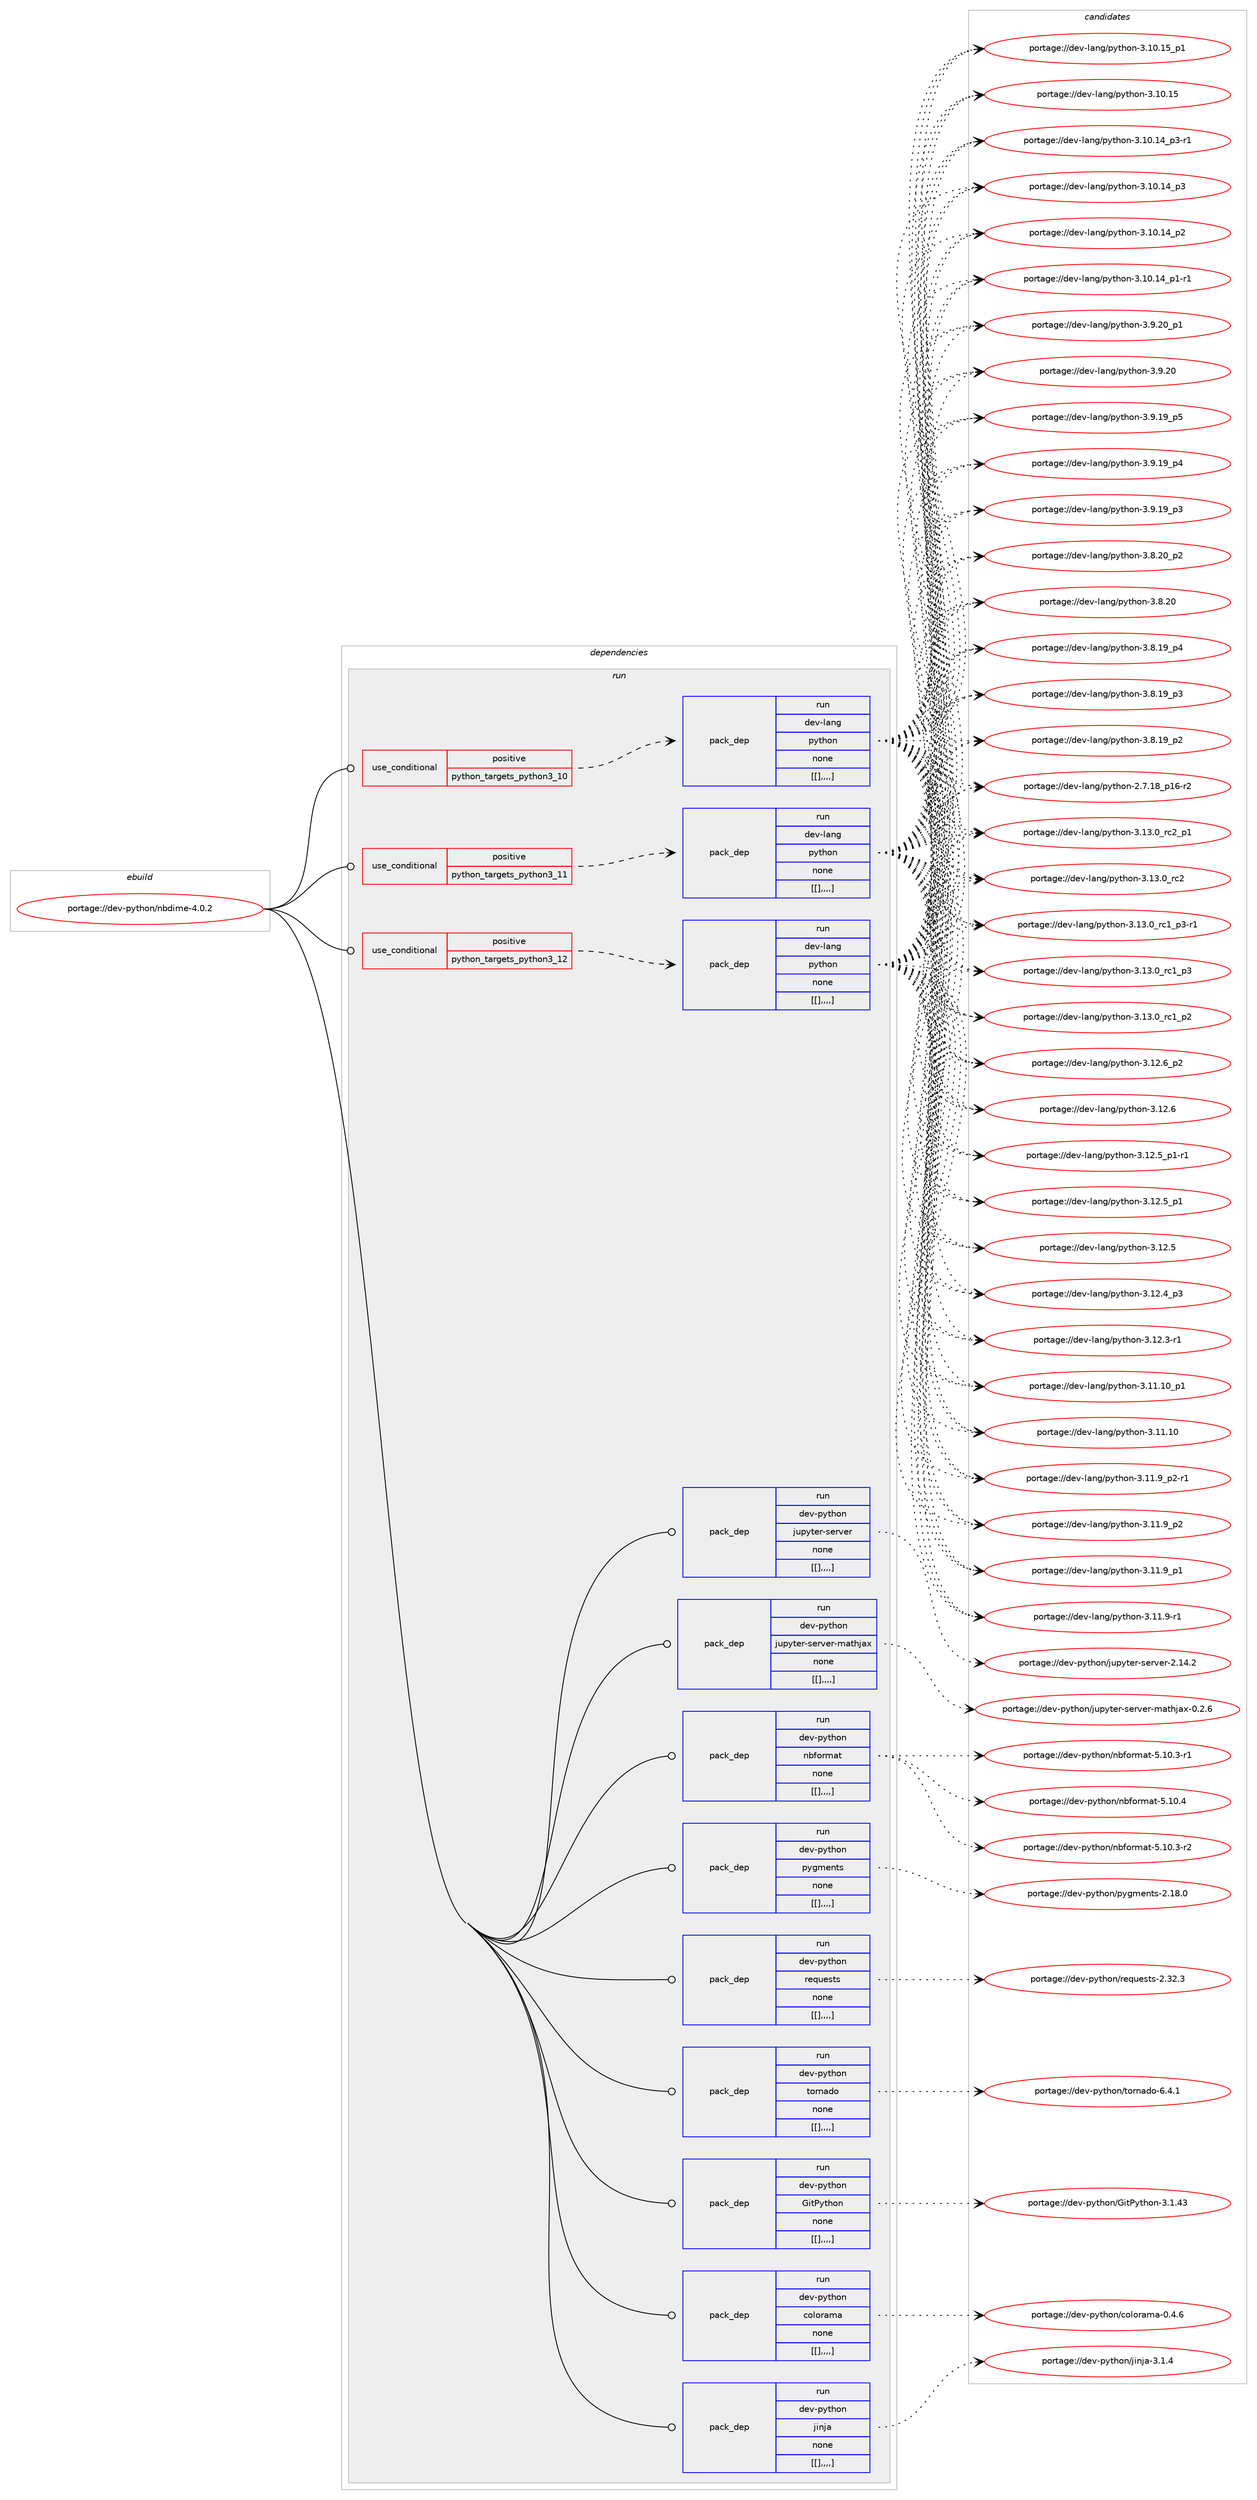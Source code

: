 digraph prolog {

# *************
# Graph options
# *************

newrank=true;
concentrate=true;
compound=true;
graph [rankdir=LR,fontname=Helvetica,fontsize=10,ranksep=1.5];#, ranksep=2.5, nodesep=0.2];
edge  [arrowhead=vee];
node  [fontname=Helvetica,fontsize=10];

# **********
# The ebuild
# **********

subgraph cluster_leftcol {
color=gray;
label=<<i>ebuild</i>>;
id [label="portage://dev-python/nbdime-4.0.2", color=red, width=4, href="../dev-python/nbdime-4.0.2.svg"];
}

# ****************
# The dependencies
# ****************

subgraph cluster_midcol {
color=gray;
label=<<i>dependencies</i>>;
subgraph cluster_compile {
fillcolor="#eeeeee";
style=filled;
label=<<i>compile</i>>;
}
subgraph cluster_compileandrun {
fillcolor="#eeeeee";
style=filled;
label=<<i>compile and run</i>>;
}
subgraph cluster_run {
fillcolor="#eeeeee";
style=filled;
label=<<i>run</i>>;
subgraph cond36439 {
dependency154372 [label=<<TABLE BORDER="0" CELLBORDER="1" CELLSPACING="0" CELLPADDING="4"><TR><TD ROWSPAN="3" CELLPADDING="10">use_conditional</TD></TR><TR><TD>positive</TD></TR><TR><TD>python_targets_python3_10</TD></TR></TABLE>>, shape=none, color=red];
subgraph pack116719 {
dependency154373 [label=<<TABLE BORDER="0" CELLBORDER="1" CELLSPACING="0" CELLPADDING="4" WIDTH="220"><TR><TD ROWSPAN="6" CELLPADDING="30">pack_dep</TD></TR><TR><TD WIDTH="110">run</TD></TR><TR><TD>dev-lang</TD></TR><TR><TD>python</TD></TR><TR><TD>none</TD></TR><TR><TD>[[],,,,]</TD></TR></TABLE>>, shape=none, color=blue];
}
dependency154372:e -> dependency154373:w [weight=20,style="dashed",arrowhead="vee"];
}
id:e -> dependency154372:w [weight=20,style="solid",arrowhead="odot"];
subgraph cond36440 {
dependency154374 [label=<<TABLE BORDER="0" CELLBORDER="1" CELLSPACING="0" CELLPADDING="4"><TR><TD ROWSPAN="3" CELLPADDING="10">use_conditional</TD></TR><TR><TD>positive</TD></TR><TR><TD>python_targets_python3_11</TD></TR></TABLE>>, shape=none, color=red];
subgraph pack116720 {
dependency154375 [label=<<TABLE BORDER="0" CELLBORDER="1" CELLSPACING="0" CELLPADDING="4" WIDTH="220"><TR><TD ROWSPAN="6" CELLPADDING="30">pack_dep</TD></TR><TR><TD WIDTH="110">run</TD></TR><TR><TD>dev-lang</TD></TR><TR><TD>python</TD></TR><TR><TD>none</TD></TR><TR><TD>[[],,,,]</TD></TR></TABLE>>, shape=none, color=blue];
}
dependency154374:e -> dependency154375:w [weight=20,style="dashed",arrowhead="vee"];
}
id:e -> dependency154374:w [weight=20,style="solid",arrowhead="odot"];
subgraph cond36441 {
dependency154376 [label=<<TABLE BORDER="0" CELLBORDER="1" CELLSPACING="0" CELLPADDING="4"><TR><TD ROWSPAN="3" CELLPADDING="10">use_conditional</TD></TR><TR><TD>positive</TD></TR><TR><TD>python_targets_python3_12</TD></TR></TABLE>>, shape=none, color=red];
subgraph pack116721 {
dependency154377 [label=<<TABLE BORDER="0" CELLBORDER="1" CELLSPACING="0" CELLPADDING="4" WIDTH="220"><TR><TD ROWSPAN="6" CELLPADDING="30">pack_dep</TD></TR><TR><TD WIDTH="110">run</TD></TR><TR><TD>dev-lang</TD></TR><TR><TD>python</TD></TR><TR><TD>none</TD></TR><TR><TD>[[],,,,]</TD></TR></TABLE>>, shape=none, color=blue];
}
dependency154376:e -> dependency154377:w [weight=20,style="dashed",arrowhead="vee"];
}
id:e -> dependency154376:w [weight=20,style="solid",arrowhead="odot"];
subgraph pack116722 {
dependency154378 [label=<<TABLE BORDER="0" CELLBORDER="1" CELLSPACING="0" CELLPADDING="4" WIDTH="220"><TR><TD ROWSPAN="6" CELLPADDING="30">pack_dep</TD></TR><TR><TD WIDTH="110">run</TD></TR><TR><TD>dev-python</TD></TR><TR><TD>GitPython</TD></TR><TR><TD>none</TD></TR><TR><TD>[[],,,,]</TD></TR></TABLE>>, shape=none, color=blue];
}
id:e -> dependency154378:w [weight=20,style="solid",arrowhead="odot"];
subgraph pack116723 {
dependency154379 [label=<<TABLE BORDER="0" CELLBORDER="1" CELLSPACING="0" CELLPADDING="4" WIDTH="220"><TR><TD ROWSPAN="6" CELLPADDING="30">pack_dep</TD></TR><TR><TD WIDTH="110">run</TD></TR><TR><TD>dev-python</TD></TR><TR><TD>colorama</TD></TR><TR><TD>none</TD></TR><TR><TD>[[],,,,]</TD></TR></TABLE>>, shape=none, color=blue];
}
id:e -> dependency154379:w [weight=20,style="solid",arrowhead="odot"];
subgraph pack116724 {
dependency154380 [label=<<TABLE BORDER="0" CELLBORDER="1" CELLSPACING="0" CELLPADDING="4" WIDTH="220"><TR><TD ROWSPAN="6" CELLPADDING="30">pack_dep</TD></TR><TR><TD WIDTH="110">run</TD></TR><TR><TD>dev-python</TD></TR><TR><TD>jinja</TD></TR><TR><TD>none</TD></TR><TR><TD>[[],,,,]</TD></TR></TABLE>>, shape=none, color=blue];
}
id:e -> dependency154380:w [weight=20,style="solid",arrowhead="odot"];
subgraph pack116725 {
dependency154381 [label=<<TABLE BORDER="0" CELLBORDER="1" CELLSPACING="0" CELLPADDING="4" WIDTH="220"><TR><TD ROWSPAN="6" CELLPADDING="30">pack_dep</TD></TR><TR><TD WIDTH="110">run</TD></TR><TR><TD>dev-python</TD></TR><TR><TD>jupyter-server</TD></TR><TR><TD>none</TD></TR><TR><TD>[[],,,,]</TD></TR></TABLE>>, shape=none, color=blue];
}
id:e -> dependency154381:w [weight=20,style="solid",arrowhead="odot"];
subgraph pack116726 {
dependency154382 [label=<<TABLE BORDER="0" CELLBORDER="1" CELLSPACING="0" CELLPADDING="4" WIDTH="220"><TR><TD ROWSPAN="6" CELLPADDING="30">pack_dep</TD></TR><TR><TD WIDTH="110">run</TD></TR><TR><TD>dev-python</TD></TR><TR><TD>jupyter-server-mathjax</TD></TR><TR><TD>none</TD></TR><TR><TD>[[],,,,]</TD></TR></TABLE>>, shape=none, color=blue];
}
id:e -> dependency154382:w [weight=20,style="solid",arrowhead="odot"];
subgraph pack116727 {
dependency154383 [label=<<TABLE BORDER="0" CELLBORDER="1" CELLSPACING="0" CELLPADDING="4" WIDTH="220"><TR><TD ROWSPAN="6" CELLPADDING="30">pack_dep</TD></TR><TR><TD WIDTH="110">run</TD></TR><TR><TD>dev-python</TD></TR><TR><TD>nbformat</TD></TR><TR><TD>none</TD></TR><TR><TD>[[],,,,]</TD></TR></TABLE>>, shape=none, color=blue];
}
id:e -> dependency154383:w [weight=20,style="solid",arrowhead="odot"];
subgraph pack116728 {
dependency154384 [label=<<TABLE BORDER="0" CELLBORDER="1" CELLSPACING="0" CELLPADDING="4" WIDTH="220"><TR><TD ROWSPAN="6" CELLPADDING="30">pack_dep</TD></TR><TR><TD WIDTH="110">run</TD></TR><TR><TD>dev-python</TD></TR><TR><TD>pygments</TD></TR><TR><TD>none</TD></TR><TR><TD>[[],,,,]</TD></TR></TABLE>>, shape=none, color=blue];
}
id:e -> dependency154384:w [weight=20,style="solid",arrowhead="odot"];
subgraph pack116729 {
dependency154385 [label=<<TABLE BORDER="0" CELLBORDER="1" CELLSPACING="0" CELLPADDING="4" WIDTH="220"><TR><TD ROWSPAN="6" CELLPADDING="30">pack_dep</TD></TR><TR><TD WIDTH="110">run</TD></TR><TR><TD>dev-python</TD></TR><TR><TD>requests</TD></TR><TR><TD>none</TD></TR><TR><TD>[[],,,,]</TD></TR></TABLE>>, shape=none, color=blue];
}
id:e -> dependency154385:w [weight=20,style="solid",arrowhead="odot"];
subgraph pack116730 {
dependency154386 [label=<<TABLE BORDER="0" CELLBORDER="1" CELLSPACING="0" CELLPADDING="4" WIDTH="220"><TR><TD ROWSPAN="6" CELLPADDING="30">pack_dep</TD></TR><TR><TD WIDTH="110">run</TD></TR><TR><TD>dev-python</TD></TR><TR><TD>tornado</TD></TR><TR><TD>none</TD></TR><TR><TD>[[],,,,]</TD></TR></TABLE>>, shape=none, color=blue];
}
id:e -> dependency154386:w [weight=20,style="solid",arrowhead="odot"];
}
}

# **************
# The candidates
# **************

subgraph cluster_choices {
rank=same;
color=gray;
label=<<i>candidates</i>>;

subgraph choice116719 {
color=black;
nodesep=1;
choice100101118451089711010347112121116104111110455146495146489511499509511249 [label="portage://dev-lang/python-3.13.0_rc2_p1", color=red, width=4,href="../dev-lang/python-3.13.0_rc2_p1.svg"];
choice10010111845108971101034711212111610411111045514649514648951149950 [label="portage://dev-lang/python-3.13.0_rc2", color=red, width=4,href="../dev-lang/python-3.13.0_rc2.svg"];
choice1001011184510897110103471121211161041111104551464951464895114994995112514511449 [label="portage://dev-lang/python-3.13.0_rc1_p3-r1", color=red, width=4,href="../dev-lang/python-3.13.0_rc1_p3-r1.svg"];
choice100101118451089711010347112121116104111110455146495146489511499499511251 [label="portage://dev-lang/python-3.13.0_rc1_p3", color=red, width=4,href="../dev-lang/python-3.13.0_rc1_p3.svg"];
choice100101118451089711010347112121116104111110455146495146489511499499511250 [label="portage://dev-lang/python-3.13.0_rc1_p2", color=red, width=4,href="../dev-lang/python-3.13.0_rc1_p2.svg"];
choice100101118451089711010347112121116104111110455146495046549511250 [label="portage://dev-lang/python-3.12.6_p2", color=red, width=4,href="../dev-lang/python-3.12.6_p2.svg"];
choice10010111845108971101034711212111610411111045514649504654 [label="portage://dev-lang/python-3.12.6", color=red, width=4,href="../dev-lang/python-3.12.6.svg"];
choice1001011184510897110103471121211161041111104551464950465395112494511449 [label="portage://dev-lang/python-3.12.5_p1-r1", color=red, width=4,href="../dev-lang/python-3.12.5_p1-r1.svg"];
choice100101118451089711010347112121116104111110455146495046539511249 [label="portage://dev-lang/python-3.12.5_p1", color=red, width=4,href="../dev-lang/python-3.12.5_p1.svg"];
choice10010111845108971101034711212111610411111045514649504653 [label="portage://dev-lang/python-3.12.5", color=red, width=4,href="../dev-lang/python-3.12.5.svg"];
choice100101118451089711010347112121116104111110455146495046529511251 [label="portage://dev-lang/python-3.12.4_p3", color=red, width=4,href="../dev-lang/python-3.12.4_p3.svg"];
choice100101118451089711010347112121116104111110455146495046514511449 [label="portage://dev-lang/python-3.12.3-r1", color=red, width=4,href="../dev-lang/python-3.12.3-r1.svg"];
choice10010111845108971101034711212111610411111045514649494649489511249 [label="portage://dev-lang/python-3.11.10_p1", color=red, width=4,href="../dev-lang/python-3.11.10_p1.svg"];
choice1001011184510897110103471121211161041111104551464949464948 [label="portage://dev-lang/python-3.11.10", color=red, width=4,href="../dev-lang/python-3.11.10.svg"];
choice1001011184510897110103471121211161041111104551464949465795112504511449 [label="portage://dev-lang/python-3.11.9_p2-r1", color=red, width=4,href="../dev-lang/python-3.11.9_p2-r1.svg"];
choice100101118451089711010347112121116104111110455146494946579511250 [label="portage://dev-lang/python-3.11.9_p2", color=red, width=4,href="../dev-lang/python-3.11.9_p2.svg"];
choice100101118451089711010347112121116104111110455146494946579511249 [label="portage://dev-lang/python-3.11.9_p1", color=red, width=4,href="../dev-lang/python-3.11.9_p1.svg"];
choice100101118451089711010347112121116104111110455146494946574511449 [label="portage://dev-lang/python-3.11.9-r1", color=red, width=4,href="../dev-lang/python-3.11.9-r1.svg"];
choice10010111845108971101034711212111610411111045514649484649539511249 [label="portage://dev-lang/python-3.10.15_p1", color=red, width=4,href="../dev-lang/python-3.10.15_p1.svg"];
choice1001011184510897110103471121211161041111104551464948464953 [label="portage://dev-lang/python-3.10.15", color=red, width=4,href="../dev-lang/python-3.10.15.svg"];
choice100101118451089711010347112121116104111110455146494846495295112514511449 [label="portage://dev-lang/python-3.10.14_p3-r1", color=red, width=4,href="../dev-lang/python-3.10.14_p3-r1.svg"];
choice10010111845108971101034711212111610411111045514649484649529511251 [label="portage://dev-lang/python-3.10.14_p3", color=red, width=4,href="../dev-lang/python-3.10.14_p3.svg"];
choice10010111845108971101034711212111610411111045514649484649529511250 [label="portage://dev-lang/python-3.10.14_p2", color=red, width=4,href="../dev-lang/python-3.10.14_p2.svg"];
choice100101118451089711010347112121116104111110455146494846495295112494511449 [label="portage://dev-lang/python-3.10.14_p1-r1", color=red, width=4,href="../dev-lang/python-3.10.14_p1-r1.svg"];
choice100101118451089711010347112121116104111110455146574650489511249 [label="portage://dev-lang/python-3.9.20_p1", color=red, width=4,href="../dev-lang/python-3.9.20_p1.svg"];
choice10010111845108971101034711212111610411111045514657465048 [label="portage://dev-lang/python-3.9.20", color=red, width=4,href="../dev-lang/python-3.9.20.svg"];
choice100101118451089711010347112121116104111110455146574649579511253 [label="portage://dev-lang/python-3.9.19_p5", color=red, width=4,href="../dev-lang/python-3.9.19_p5.svg"];
choice100101118451089711010347112121116104111110455146574649579511252 [label="portage://dev-lang/python-3.9.19_p4", color=red, width=4,href="../dev-lang/python-3.9.19_p4.svg"];
choice100101118451089711010347112121116104111110455146574649579511251 [label="portage://dev-lang/python-3.9.19_p3", color=red, width=4,href="../dev-lang/python-3.9.19_p3.svg"];
choice100101118451089711010347112121116104111110455146564650489511250 [label="portage://dev-lang/python-3.8.20_p2", color=red, width=4,href="../dev-lang/python-3.8.20_p2.svg"];
choice10010111845108971101034711212111610411111045514656465048 [label="portage://dev-lang/python-3.8.20", color=red, width=4,href="../dev-lang/python-3.8.20.svg"];
choice100101118451089711010347112121116104111110455146564649579511252 [label="portage://dev-lang/python-3.8.19_p4", color=red, width=4,href="../dev-lang/python-3.8.19_p4.svg"];
choice100101118451089711010347112121116104111110455146564649579511251 [label="portage://dev-lang/python-3.8.19_p3", color=red, width=4,href="../dev-lang/python-3.8.19_p3.svg"];
choice100101118451089711010347112121116104111110455146564649579511250 [label="portage://dev-lang/python-3.8.19_p2", color=red, width=4,href="../dev-lang/python-3.8.19_p2.svg"];
choice100101118451089711010347112121116104111110455046554649569511249544511450 [label="portage://dev-lang/python-2.7.18_p16-r2", color=red, width=4,href="../dev-lang/python-2.7.18_p16-r2.svg"];
dependency154373:e -> choice100101118451089711010347112121116104111110455146495146489511499509511249:w [style=dotted,weight="100"];
dependency154373:e -> choice10010111845108971101034711212111610411111045514649514648951149950:w [style=dotted,weight="100"];
dependency154373:e -> choice1001011184510897110103471121211161041111104551464951464895114994995112514511449:w [style=dotted,weight="100"];
dependency154373:e -> choice100101118451089711010347112121116104111110455146495146489511499499511251:w [style=dotted,weight="100"];
dependency154373:e -> choice100101118451089711010347112121116104111110455146495146489511499499511250:w [style=dotted,weight="100"];
dependency154373:e -> choice100101118451089711010347112121116104111110455146495046549511250:w [style=dotted,weight="100"];
dependency154373:e -> choice10010111845108971101034711212111610411111045514649504654:w [style=dotted,weight="100"];
dependency154373:e -> choice1001011184510897110103471121211161041111104551464950465395112494511449:w [style=dotted,weight="100"];
dependency154373:e -> choice100101118451089711010347112121116104111110455146495046539511249:w [style=dotted,weight="100"];
dependency154373:e -> choice10010111845108971101034711212111610411111045514649504653:w [style=dotted,weight="100"];
dependency154373:e -> choice100101118451089711010347112121116104111110455146495046529511251:w [style=dotted,weight="100"];
dependency154373:e -> choice100101118451089711010347112121116104111110455146495046514511449:w [style=dotted,weight="100"];
dependency154373:e -> choice10010111845108971101034711212111610411111045514649494649489511249:w [style=dotted,weight="100"];
dependency154373:e -> choice1001011184510897110103471121211161041111104551464949464948:w [style=dotted,weight="100"];
dependency154373:e -> choice1001011184510897110103471121211161041111104551464949465795112504511449:w [style=dotted,weight="100"];
dependency154373:e -> choice100101118451089711010347112121116104111110455146494946579511250:w [style=dotted,weight="100"];
dependency154373:e -> choice100101118451089711010347112121116104111110455146494946579511249:w [style=dotted,weight="100"];
dependency154373:e -> choice100101118451089711010347112121116104111110455146494946574511449:w [style=dotted,weight="100"];
dependency154373:e -> choice10010111845108971101034711212111610411111045514649484649539511249:w [style=dotted,weight="100"];
dependency154373:e -> choice1001011184510897110103471121211161041111104551464948464953:w [style=dotted,weight="100"];
dependency154373:e -> choice100101118451089711010347112121116104111110455146494846495295112514511449:w [style=dotted,weight="100"];
dependency154373:e -> choice10010111845108971101034711212111610411111045514649484649529511251:w [style=dotted,weight="100"];
dependency154373:e -> choice10010111845108971101034711212111610411111045514649484649529511250:w [style=dotted,weight="100"];
dependency154373:e -> choice100101118451089711010347112121116104111110455146494846495295112494511449:w [style=dotted,weight="100"];
dependency154373:e -> choice100101118451089711010347112121116104111110455146574650489511249:w [style=dotted,weight="100"];
dependency154373:e -> choice10010111845108971101034711212111610411111045514657465048:w [style=dotted,weight="100"];
dependency154373:e -> choice100101118451089711010347112121116104111110455146574649579511253:w [style=dotted,weight="100"];
dependency154373:e -> choice100101118451089711010347112121116104111110455146574649579511252:w [style=dotted,weight="100"];
dependency154373:e -> choice100101118451089711010347112121116104111110455146574649579511251:w [style=dotted,weight="100"];
dependency154373:e -> choice100101118451089711010347112121116104111110455146564650489511250:w [style=dotted,weight="100"];
dependency154373:e -> choice10010111845108971101034711212111610411111045514656465048:w [style=dotted,weight="100"];
dependency154373:e -> choice100101118451089711010347112121116104111110455146564649579511252:w [style=dotted,weight="100"];
dependency154373:e -> choice100101118451089711010347112121116104111110455146564649579511251:w [style=dotted,weight="100"];
dependency154373:e -> choice100101118451089711010347112121116104111110455146564649579511250:w [style=dotted,weight="100"];
dependency154373:e -> choice100101118451089711010347112121116104111110455046554649569511249544511450:w [style=dotted,weight="100"];
}
subgraph choice116720 {
color=black;
nodesep=1;
choice100101118451089711010347112121116104111110455146495146489511499509511249 [label="portage://dev-lang/python-3.13.0_rc2_p1", color=red, width=4,href="../dev-lang/python-3.13.0_rc2_p1.svg"];
choice10010111845108971101034711212111610411111045514649514648951149950 [label="portage://dev-lang/python-3.13.0_rc2", color=red, width=4,href="../dev-lang/python-3.13.0_rc2.svg"];
choice1001011184510897110103471121211161041111104551464951464895114994995112514511449 [label="portage://dev-lang/python-3.13.0_rc1_p3-r1", color=red, width=4,href="../dev-lang/python-3.13.0_rc1_p3-r1.svg"];
choice100101118451089711010347112121116104111110455146495146489511499499511251 [label="portage://dev-lang/python-3.13.0_rc1_p3", color=red, width=4,href="../dev-lang/python-3.13.0_rc1_p3.svg"];
choice100101118451089711010347112121116104111110455146495146489511499499511250 [label="portage://dev-lang/python-3.13.0_rc1_p2", color=red, width=4,href="../dev-lang/python-3.13.0_rc1_p2.svg"];
choice100101118451089711010347112121116104111110455146495046549511250 [label="portage://dev-lang/python-3.12.6_p2", color=red, width=4,href="../dev-lang/python-3.12.6_p2.svg"];
choice10010111845108971101034711212111610411111045514649504654 [label="portage://dev-lang/python-3.12.6", color=red, width=4,href="../dev-lang/python-3.12.6.svg"];
choice1001011184510897110103471121211161041111104551464950465395112494511449 [label="portage://dev-lang/python-3.12.5_p1-r1", color=red, width=4,href="../dev-lang/python-3.12.5_p1-r1.svg"];
choice100101118451089711010347112121116104111110455146495046539511249 [label="portage://dev-lang/python-3.12.5_p1", color=red, width=4,href="../dev-lang/python-3.12.5_p1.svg"];
choice10010111845108971101034711212111610411111045514649504653 [label="portage://dev-lang/python-3.12.5", color=red, width=4,href="../dev-lang/python-3.12.5.svg"];
choice100101118451089711010347112121116104111110455146495046529511251 [label="portage://dev-lang/python-3.12.4_p3", color=red, width=4,href="../dev-lang/python-3.12.4_p3.svg"];
choice100101118451089711010347112121116104111110455146495046514511449 [label="portage://dev-lang/python-3.12.3-r1", color=red, width=4,href="../dev-lang/python-3.12.3-r1.svg"];
choice10010111845108971101034711212111610411111045514649494649489511249 [label="portage://dev-lang/python-3.11.10_p1", color=red, width=4,href="../dev-lang/python-3.11.10_p1.svg"];
choice1001011184510897110103471121211161041111104551464949464948 [label="portage://dev-lang/python-3.11.10", color=red, width=4,href="../dev-lang/python-3.11.10.svg"];
choice1001011184510897110103471121211161041111104551464949465795112504511449 [label="portage://dev-lang/python-3.11.9_p2-r1", color=red, width=4,href="../dev-lang/python-3.11.9_p2-r1.svg"];
choice100101118451089711010347112121116104111110455146494946579511250 [label="portage://dev-lang/python-3.11.9_p2", color=red, width=4,href="../dev-lang/python-3.11.9_p2.svg"];
choice100101118451089711010347112121116104111110455146494946579511249 [label="portage://dev-lang/python-3.11.9_p1", color=red, width=4,href="../dev-lang/python-3.11.9_p1.svg"];
choice100101118451089711010347112121116104111110455146494946574511449 [label="portage://dev-lang/python-3.11.9-r1", color=red, width=4,href="../dev-lang/python-3.11.9-r1.svg"];
choice10010111845108971101034711212111610411111045514649484649539511249 [label="portage://dev-lang/python-3.10.15_p1", color=red, width=4,href="../dev-lang/python-3.10.15_p1.svg"];
choice1001011184510897110103471121211161041111104551464948464953 [label="portage://dev-lang/python-3.10.15", color=red, width=4,href="../dev-lang/python-3.10.15.svg"];
choice100101118451089711010347112121116104111110455146494846495295112514511449 [label="portage://dev-lang/python-3.10.14_p3-r1", color=red, width=4,href="../dev-lang/python-3.10.14_p3-r1.svg"];
choice10010111845108971101034711212111610411111045514649484649529511251 [label="portage://dev-lang/python-3.10.14_p3", color=red, width=4,href="../dev-lang/python-3.10.14_p3.svg"];
choice10010111845108971101034711212111610411111045514649484649529511250 [label="portage://dev-lang/python-3.10.14_p2", color=red, width=4,href="../dev-lang/python-3.10.14_p2.svg"];
choice100101118451089711010347112121116104111110455146494846495295112494511449 [label="portage://dev-lang/python-3.10.14_p1-r1", color=red, width=4,href="../dev-lang/python-3.10.14_p1-r1.svg"];
choice100101118451089711010347112121116104111110455146574650489511249 [label="portage://dev-lang/python-3.9.20_p1", color=red, width=4,href="../dev-lang/python-3.9.20_p1.svg"];
choice10010111845108971101034711212111610411111045514657465048 [label="portage://dev-lang/python-3.9.20", color=red, width=4,href="../dev-lang/python-3.9.20.svg"];
choice100101118451089711010347112121116104111110455146574649579511253 [label="portage://dev-lang/python-3.9.19_p5", color=red, width=4,href="../dev-lang/python-3.9.19_p5.svg"];
choice100101118451089711010347112121116104111110455146574649579511252 [label="portage://dev-lang/python-3.9.19_p4", color=red, width=4,href="../dev-lang/python-3.9.19_p4.svg"];
choice100101118451089711010347112121116104111110455146574649579511251 [label="portage://dev-lang/python-3.9.19_p3", color=red, width=4,href="../dev-lang/python-3.9.19_p3.svg"];
choice100101118451089711010347112121116104111110455146564650489511250 [label="portage://dev-lang/python-3.8.20_p2", color=red, width=4,href="../dev-lang/python-3.8.20_p2.svg"];
choice10010111845108971101034711212111610411111045514656465048 [label="portage://dev-lang/python-3.8.20", color=red, width=4,href="../dev-lang/python-3.8.20.svg"];
choice100101118451089711010347112121116104111110455146564649579511252 [label="portage://dev-lang/python-3.8.19_p4", color=red, width=4,href="../dev-lang/python-3.8.19_p4.svg"];
choice100101118451089711010347112121116104111110455146564649579511251 [label="portage://dev-lang/python-3.8.19_p3", color=red, width=4,href="../dev-lang/python-3.8.19_p3.svg"];
choice100101118451089711010347112121116104111110455146564649579511250 [label="portage://dev-lang/python-3.8.19_p2", color=red, width=4,href="../dev-lang/python-3.8.19_p2.svg"];
choice100101118451089711010347112121116104111110455046554649569511249544511450 [label="portage://dev-lang/python-2.7.18_p16-r2", color=red, width=4,href="../dev-lang/python-2.7.18_p16-r2.svg"];
dependency154375:e -> choice100101118451089711010347112121116104111110455146495146489511499509511249:w [style=dotted,weight="100"];
dependency154375:e -> choice10010111845108971101034711212111610411111045514649514648951149950:w [style=dotted,weight="100"];
dependency154375:e -> choice1001011184510897110103471121211161041111104551464951464895114994995112514511449:w [style=dotted,weight="100"];
dependency154375:e -> choice100101118451089711010347112121116104111110455146495146489511499499511251:w [style=dotted,weight="100"];
dependency154375:e -> choice100101118451089711010347112121116104111110455146495146489511499499511250:w [style=dotted,weight="100"];
dependency154375:e -> choice100101118451089711010347112121116104111110455146495046549511250:w [style=dotted,weight="100"];
dependency154375:e -> choice10010111845108971101034711212111610411111045514649504654:w [style=dotted,weight="100"];
dependency154375:e -> choice1001011184510897110103471121211161041111104551464950465395112494511449:w [style=dotted,weight="100"];
dependency154375:e -> choice100101118451089711010347112121116104111110455146495046539511249:w [style=dotted,weight="100"];
dependency154375:e -> choice10010111845108971101034711212111610411111045514649504653:w [style=dotted,weight="100"];
dependency154375:e -> choice100101118451089711010347112121116104111110455146495046529511251:w [style=dotted,weight="100"];
dependency154375:e -> choice100101118451089711010347112121116104111110455146495046514511449:w [style=dotted,weight="100"];
dependency154375:e -> choice10010111845108971101034711212111610411111045514649494649489511249:w [style=dotted,weight="100"];
dependency154375:e -> choice1001011184510897110103471121211161041111104551464949464948:w [style=dotted,weight="100"];
dependency154375:e -> choice1001011184510897110103471121211161041111104551464949465795112504511449:w [style=dotted,weight="100"];
dependency154375:e -> choice100101118451089711010347112121116104111110455146494946579511250:w [style=dotted,weight="100"];
dependency154375:e -> choice100101118451089711010347112121116104111110455146494946579511249:w [style=dotted,weight="100"];
dependency154375:e -> choice100101118451089711010347112121116104111110455146494946574511449:w [style=dotted,weight="100"];
dependency154375:e -> choice10010111845108971101034711212111610411111045514649484649539511249:w [style=dotted,weight="100"];
dependency154375:e -> choice1001011184510897110103471121211161041111104551464948464953:w [style=dotted,weight="100"];
dependency154375:e -> choice100101118451089711010347112121116104111110455146494846495295112514511449:w [style=dotted,weight="100"];
dependency154375:e -> choice10010111845108971101034711212111610411111045514649484649529511251:w [style=dotted,weight="100"];
dependency154375:e -> choice10010111845108971101034711212111610411111045514649484649529511250:w [style=dotted,weight="100"];
dependency154375:e -> choice100101118451089711010347112121116104111110455146494846495295112494511449:w [style=dotted,weight="100"];
dependency154375:e -> choice100101118451089711010347112121116104111110455146574650489511249:w [style=dotted,weight="100"];
dependency154375:e -> choice10010111845108971101034711212111610411111045514657465048:w [style=dotted,weight="100"];
dependency154375:e -> choice100101118451089711010347112121116104111110455146574649579511253:w [style=dotted,weight="100"];
dependency154375:e -> choice100101118451089711010347112121116104111110455146574649579511252:w [style=dotted,weight="100"];
dependency154375:e -> choice100101118451089711010347112121116104111110455146574649579511251:w [style=dotted,weight="100"];
dependency154375:e -> choice100101118451089711010347112121116104111110455146564650489511250:w [style=dotted,weight="100"];
dependency154375:e -> choice10010111845108971101034711212111610411111045514656465048:w [style=dotted,weight="100"];
dependency154375:e -> choice100101118451089711010347112121116104111110455146564649579511252:w [style=dotted,weight="100"];
dependency154375:e -> choice100101118451089711010347112121116104111110455146564649579511251:w [style=dotted,weight="100"];
dependency154375:e -> choice100101118451089711010347112121116104111110455146564649579511250:w [style=dotted,weight="100"];
dependency154375:e -> choice100101118451089711010347112121116104111110455046554649569511249544511450:w [style=dotted,weight="100"];
}
subgraph choice116721 {
color=black;
nodesep=1;
choice100101118451089711010347112121116104111110455146495146489511499509511249 [label="portage://dev-lang/python-3.13.0_rc2_p1", color=red, width=4,href="../dev-lang/python-3.13.0_rc2_p1.svg"];
choice10010111845108971101034711212111610411111045514649514648951149950 [label="portage://dev-lang/python-3.13.0_rc2", color=red, width=4,href="../dev-lang/python-3.13.0_rc2.svg"];
choice1001011184510897110103471121211161041111104551464951464895114994995112514511449 [label="portage://dev-lang/python-3.13.0_rc1_p3-r1", color=red, width=4,href="../dev-lang/python-3.13.0_rc1_p3-r1.svg"];
choice100101118451089711010347112121116104111110455146495146489511499499511251 [label="portage://dev-lang/python-3.13.0_rc1_p3", color=red, width=4,href="../dev-lang/python-3.13.0_rc1_p3.svg"];
choice100101118451089711010347112121116104111110455146495146489511499499511250 [label="portage://dev-lang/python-3.13.0_rc1_p2", color=red, width=4,href="../dev-lang/python-3.13.0_rc1_p2.svg"];
choice100101118451089711010347112121116104111110455146495046549511250 [label="portage://dev-lang/python-3.12.6_p2", color=red, width=4,href="../dev-lang/python-3.12.6_p2.svg"];
choice10010111845108971101034711212111610411111045514649504654 [label="portage://dev-lang/python-3.12.6", color=red, width=4,href="../dev-lang/python-3.12.6.svg"];
choice1001011184510897110103471121211161041111104551464950465395112494511449 [label="portage://dev-lang/python-3.12.5_p1-r1", color=red, width=4,href="../dev-lang/python-3.12.5_p1-r1.svg"];
choice100101118451089711010347112121116104111110455146495046539511249 [label="portage://dev-lang/python-3.12.5_p1", color=red, width=4,href="../dev-lang/python-3.12.5_p1.svg"];
choice10010111845108971101034711212111610411111045514649504653 [label="portage://dev-lang/python-3.12.5", color=red, width=4,href="../dev-lang/python-3.12.5.svg"];
choice100101118451089711010347112121116104111110455146495046529511251 [label="portage://dev-lang/python-3.12.4_p3", color=red, width=4,href="../dev-lang/python-3.12.4_p3.svg"];
choice100101118451089711010347112121116104111110455146495046514511449 [label="portage://dev-lang/python-3.12.3-r1", color=red, width=4,href="../dev-lang/python-3.12.3-r1.svg"];
choice10010111845108971101034711212111610411111045514649494649489511249 [label="portage://dev-lang/python-3.11.10_p1", color=red, width=4,href="../dev-lang/python-3.11.10_p1.svg"];
choice1001011184510897110103471121211161041111104551464949464948 [label="portage://dev-lang/python-3.11.10", color=red, width=4,href="../dev-lang/python-3.11.10.svg"];
choice1001011184510897110103471121211161041111104551464949465795112504511449 [label="portage://dev-lang/python-3.11.9_p2-r1", color=red, width=4,href="../dev-lang/python-3.11.9_p2-r1.svg"];
choice100101118451089711010347112121116104111110455146494946579511250 [label="portage://dev-lang/python-3.11.9_p2", color=red, width=4,href="../dev-lang/python-3.11.9_p2.svg"];
choice100101118451089711010347112121116104111110455146494946579511249 [label="portage://dev-lang/python-3.11.9_p1", color=red, width=4,href="../dev-lang/python-3.11.9_p1.svg"];
choice100101118451089711010347112121116104111110455146494946574511449 [label="portage://dev-lang/python-3.11.9-r1", color=red, width=4,href="../dev-lang/python-3.11.9-r1.svg"];
choice10010111845108971101034711212111610411111045514649484649539511249 [label="portage://dev-lang/python-3.10.15_p1", color=red, width=4,href="../dev-lang/python-3.10.15_p1.svg"];
choice1001011184510897110103471121211161041111104551464948464953 [label="portage://dev-lang/python-3.10.15", color=red, width=4,href="../dev-lang/python-3.10.15.svg"];
choice100101118451089711010347112121116104111110455146494846495295112514511449 [label="portage://dev-lang/python-3.10.14_p3-r1", color=red, width=4,href="../dev-lang/python-3.10.14_p3-r1.svg"];
choice10010111845108971101034711212111610411111045514649484649529511251 [label="portage://dev-lang/python-3.10.14_p3", color=red, width=4,href="../dev-lang/python-3.10.14_p3.svg"];
choice10010111845108971101034711212111610411111045514649484649529511250 [label="portage://dev-lang/python-3.10.14_p2", color=red, width=4,href="../dev-lang/python-3.10.14_p2.svg"];
choice100101118451089711010347112121116104111110455146494846495295112494511449 [label="portage://dev-lang/python-3.10.14_p1-r1", color=red, width=4,href="../dev-lang/python-3.10.14_p1-r1.svg"];
choice100101118451089711010347112121116104111110455146574650489511249 [label="portage://dev-lang/python-3.9.20_p1", color=red, width=4,href="../dev-lang/python-3.9.20_p1.svg"];
choice10010111845108971101034711212111610411111045514657465048 [label="portage://dev-lang/python-3.9.20", color=red, width=4,href="../dev-lang/python-3.9.20.svg"];
choice100101118451089711010347112121116104111110455146574649579511253 [label="portage://dev-lang/python-3.9.19_p5", color=red, width=4,href="../dev-lang/python-3.9.19_p5.svg"];
choice100101118451089711010347112121116104111110455146574649579511252 [label="portage://dev-lang/python-3.9.19_p4", color=red, width=4,href="../dev-lang/python-3.9.19_p4.svg"];
choice100101118451089711010347112121116104111110455146574649579511251 [label="portage://dev-lang/python-3.9.19_p3", color=red, width=4,href="../dev-lang/python-3.9.19_p3.svg"];
choice100101118451089711010347112121116104111110455146564650489511250 [label="portage://dev-lang/python-3.8.20_p2", color=red, width=4,href="../dev-lang/python-3.8.20_p2.svg"];
choice10010111845108971101034711212111610411111045514656465048 [label="portage://dev-lang/python-3.8.20", color=red, width=4,href="../dev-lang/python-3.8.20.svg"];
choice100101118451089711010347112121116104111110455146564649579511252 [label="portage://dev-lang/python-3.8.19_p4", color=red, width=4,href="../dev-lang/python-3.8.19_p4.svg"];
choice100101118451089711010347112121116104111110455146564649579511251 [label="portage://dev-lang/python-3.8.19_p3", color=red, width=4,href="../dev-lang/python-3.8.19_p3.svg"];
choice100101118451089711010347112121116104111110455146564649579511250 [label="portage://dev-lang/python-3.8.19_p2", color=red, width=4,href="../dev-lang/python-3.8.19_p2.svg"];
choice100101118451089711010347112121116104111110455046554649569511249544511450 [label="portage://dev-lang/python-2.7.18_p16-r2", color=red, width=4,href="../dev-lang/python-2.7.18_p16-r2.svg"];
dependency154377:e -> choice100101118451089711010347112121116104111110455146495146489511499509511249:w [style=dotted,weight="100"];
dependency154377:e -> choice10010111845108971101034711212111610411111045514649514648951149950:w [style=dotted,weight="100"];
dependency154377:e -> choice1001011184510897110103471121211161041111104551464951464895114994995112514511449:w [style=dotted,weight="100"];
dependency154377:e -> choice100101118451089711010347112121116104111110455146495146489511499499511251:w [style=dotted,weight="100"];
dependency154377:e -> choice100101118451089711010347112121116104111110455146495146489511499499511250:w [style=dotted,weight="100"];
dependency154377:e -> choice100101118451089711010347112121116104111110455146495046549511250:w [style=dotted,weight="100"];
dependency154377:e -> choice10010111845108971101034711212111610411111045514649504654:w [style=dotted,weight="100"];
dependency154377:e -> choice1001011184510897110103471121211161041111104551464950465395112494511449:w [style=dotted,weight="100"];
dependency154377:e -> choice100101118451089711010347112121116104111110455146495046539511249:w [style=dotted,weight="100"];
dependency154377:e -> choice10010111845108971101034711212111610411111045514649504653:w [style=dotted,weight="100"];
dependency154377:e -> choice100101118451089711010347112121116104111110455146495046529511251:w [style=dotted,weight="100"];
dependency154377:e -> choice100101118451089711010347112121116104111110455146495046514511449:w [style=dotted,weight="100"];
dependency154377:e -> choice10010111845108971101034711212111610411111045514649494649489511249:w [style=dotted,weight="100"];
dependency154377:e -> choice1001011184510897110103471121211161041111104551464949464948:w [style=dotted,weight="100"];
dependency154377:e -> choice1001011184510897110103471121211161041111104551464949465795112504511449:w [style=dotted,weight="100"];
dependency154377:e -> choice100101118451089711010347112121116104111110455146494946579511250:w [style=dotted,weight="100"];
dependency154377:e -> choice100101118451089711010347112121116104111110455146494946579511249:w [style=dotted,weight="100"];
dependency154377:e -> choice100101118451089711010347112121116104111110455146494946574511449:w [style=dotted,weight="100"];
dependency154377:e -> choice10010111845108971101034711212111610411111045514649484649539511249:w [style=dotted,weight="100"];
dependency154377:e -> choice1001011184510897110103471121211161041111104551464948464953:w [style=dotted,weight="100"];
dependency154377:e -> choice100101118451089711010347112121116104111110455146494846495295112514511449:w [style=dotted,weight="100"];
dependency154377:e -> choice10010111845108971101034711212111610411111045514649484649529511251:w [style=dotted,weight="100"];
dependency154377:e -> choice10010111845108971101034711212111610411111045514649484649529511250:w [style=dotted,weight="100"];
dependency154377:e -> choice100101118451089711010347112121116104111110455146494846495295112494511449:w [style=dotted,weight="100"];
dependency154377:e -> choice100101118451089711010347112121116104111110455146574650489511249:w [style=dotted,weight="100"];
dependency154377:e -> choice10010111845108971101034711212111610411111045514657465048:w [style=dotted,weight="100"];
dependency154377:e -> choice100101118451089711010347112121116104111110455146574649579511253:w [style=dotted,weight="100"];
dependency154377:e -> choice100101118451089711010347112121116104111110455146574649579511252:w [style=dotted,weight="100"];
dependency154377:e -> choice100101118451089711010347112121116104111110455146574649579511251:w [style=dotted,weight="100"];
dependency154377:e -> choice100101118451089711010347112121116104111110455146564650489511250:w [style=dotted,weight="100"];
dependency154377:e -> choice10010111845108971101034711212111610411111045514656465048:w [style=dotted,weight="100"];
dependency154377:e -> choice100101118451089711010347112121116104111110455146564649579511252:w [style=dotted,weight="100"];
dependency154377:e -> choice100101118451089711010347112121116104111110455146564649579511251:w [style=dotted,weight="100"];
dependency154377:e -> choice100101118451089711010347112121116104111110455146564649579511250:w [style=dotted,weight="100"];
dependency154377:e -> choice100101118451089711010347112121116104111110455046554649569511249544511450:w [style=dotted,weight="100"];
}
subgraph choice116722 {
color=black;
nodesep=1;
choice1001011184511212111610411111047711051168012111610411111045514649465251 [label="portage://dev-python/GitPython-3.1.43", color=red, width=4,href="../dev-python/GitPython-3.1.43.svg"];
dependency154378:e -> choice1001011184511212111610411111047711051168012111610411111045514649465251:w [style=dotted,weight="100"];
}
subgraph choice116723 {
color=black;
nodesep=1;
choice1001011184511212111610411111047991111081111149710997454846524654 [label="portage://dev-python/colorama-0.4.6", color=red, width=4,href="../dev-python/colorama-0.4.6.svg"];
dependency154379:e -> choice1001011184511212111610411111047991111081111149710997454846524654:w [style=dotted,weight="100"];
}
subgraph choice116724 {
color=black;
nodesep=1;
choice100101118451121211161041111104710610511010697455146494652 [label="portage://dev-python/jinja-3.1.4", color=red, width=4,href="../dev-python/jinja-3.1.4.svg"];
dependency154380:e -> choice100101118451121211161041111104710610511010697455146494652:w [style=dotted,weight="100"];
}
subgraph choice116725 {
color=black;
nodesep=1;
choice10010111845112121116104111110471061171121211161011144511510111411810111445504649524650 [label="portage://dev-python/jupyter-server-2.14.2", color=red, width=4,href="../dev-python/jupyter-server-2.14.2.svg"];
dependency154381:e -> choice10010111845112121116104111110471061171121211161011144511510111411810111445504649524650:w [style=dotted,weight="100"];
}
subgraph choice116726 {
color=black;
nodesep=1;
choice100101118451121211161041111104710611711212111610111445115101114118101114451099711610410697120454846504654 [label="portage://dev-python/jupyter-server-mathjax-0.2.6", color=red, width=4,href="../dev-python/jupyter-server-mathjax-0.2.6.svg"];
dependency154382:e -> choice100101118451121211161041111104710611711212111610111445115101114118101114451099711610410697120454846504654:w [style=dotted,weight="100"];
}
subgraph choice116727 {
color=black;
nodesep=1;
choice1001011184511212111610411111047110981021111141099711645534649484652 [label="portage://dev-python/nbformat-5.10.4", color=red, width=4,href="../dev-python/nbformat-5.10.4.svg"];
choice10010111845112121116104111110471109810211111410997116455346494846514511450 [label="portage://dev-python/nbformat-5.10.3-r2", color=red, width=4,href="../dev-python/nbformat-5.10.3-r2.svg"];
choice10010111845112121116104111110471109810211111410997116455346494846514511449 [label="portage://dev-python/nbformat-5.10.3-r1", color=red, width=4,href="../dev-python/nbformat-5.10.3-r1.svg"];
dependency154383:e -> choice1001011184511212111610411111047110981021111141099711645534649484652:w [style=dotted,weight="100"];
dependency154383:e -> choice10010111845112121116104111110471109810211111410997116455346494846514511450:w [style=dotted,weight="100"];
dependency154383:e -> choice10010111845112121116104111110471109810211111410997116455346494846514511449:w [style=dotted,weight="100"];
}
subgraph choice116728 {
color=black;
nodesep=1;
choice100101118451121211161041111104711212110310910111011611545504649564648 [label="portage://dev-python/pygments-2.18.0", color=red, width=4,href="../dev-python/pygments-2.18.0.svg"];
dependency154384:e -> choice100101118451121211161041111104711212110310910111011611545504649564648:w [style=dotted,weight="100"];
}
subgraph choice116729 {
color=black;
nodesep=1;
choice100101118451121211161041111104711410111311710111511611545504651504651 [label="portage://dev-python/requests-2.32.3", color=red, width=4,href="../dev-python/requests-2.32.3.svg"];
dependency154385:e -> choice100101118451121211161041111104711410111311710111511611545504651504651:w [style=dotted,weight="100"];
}
subgraph choice116730 {
color=black;
nodesep=1;
choice100101118451121211161041111104711611111411097100111455446524649 [label="portage://dev-python/tornado-6.4.1", color=red, width=4,href="../dev-python/tornado-6.4.1.svg"];
dependency154386:e -> choice100101118451121211161041111104711611111411097100111455446524649:w [style=dotted,weight="100"];
}
}

}
